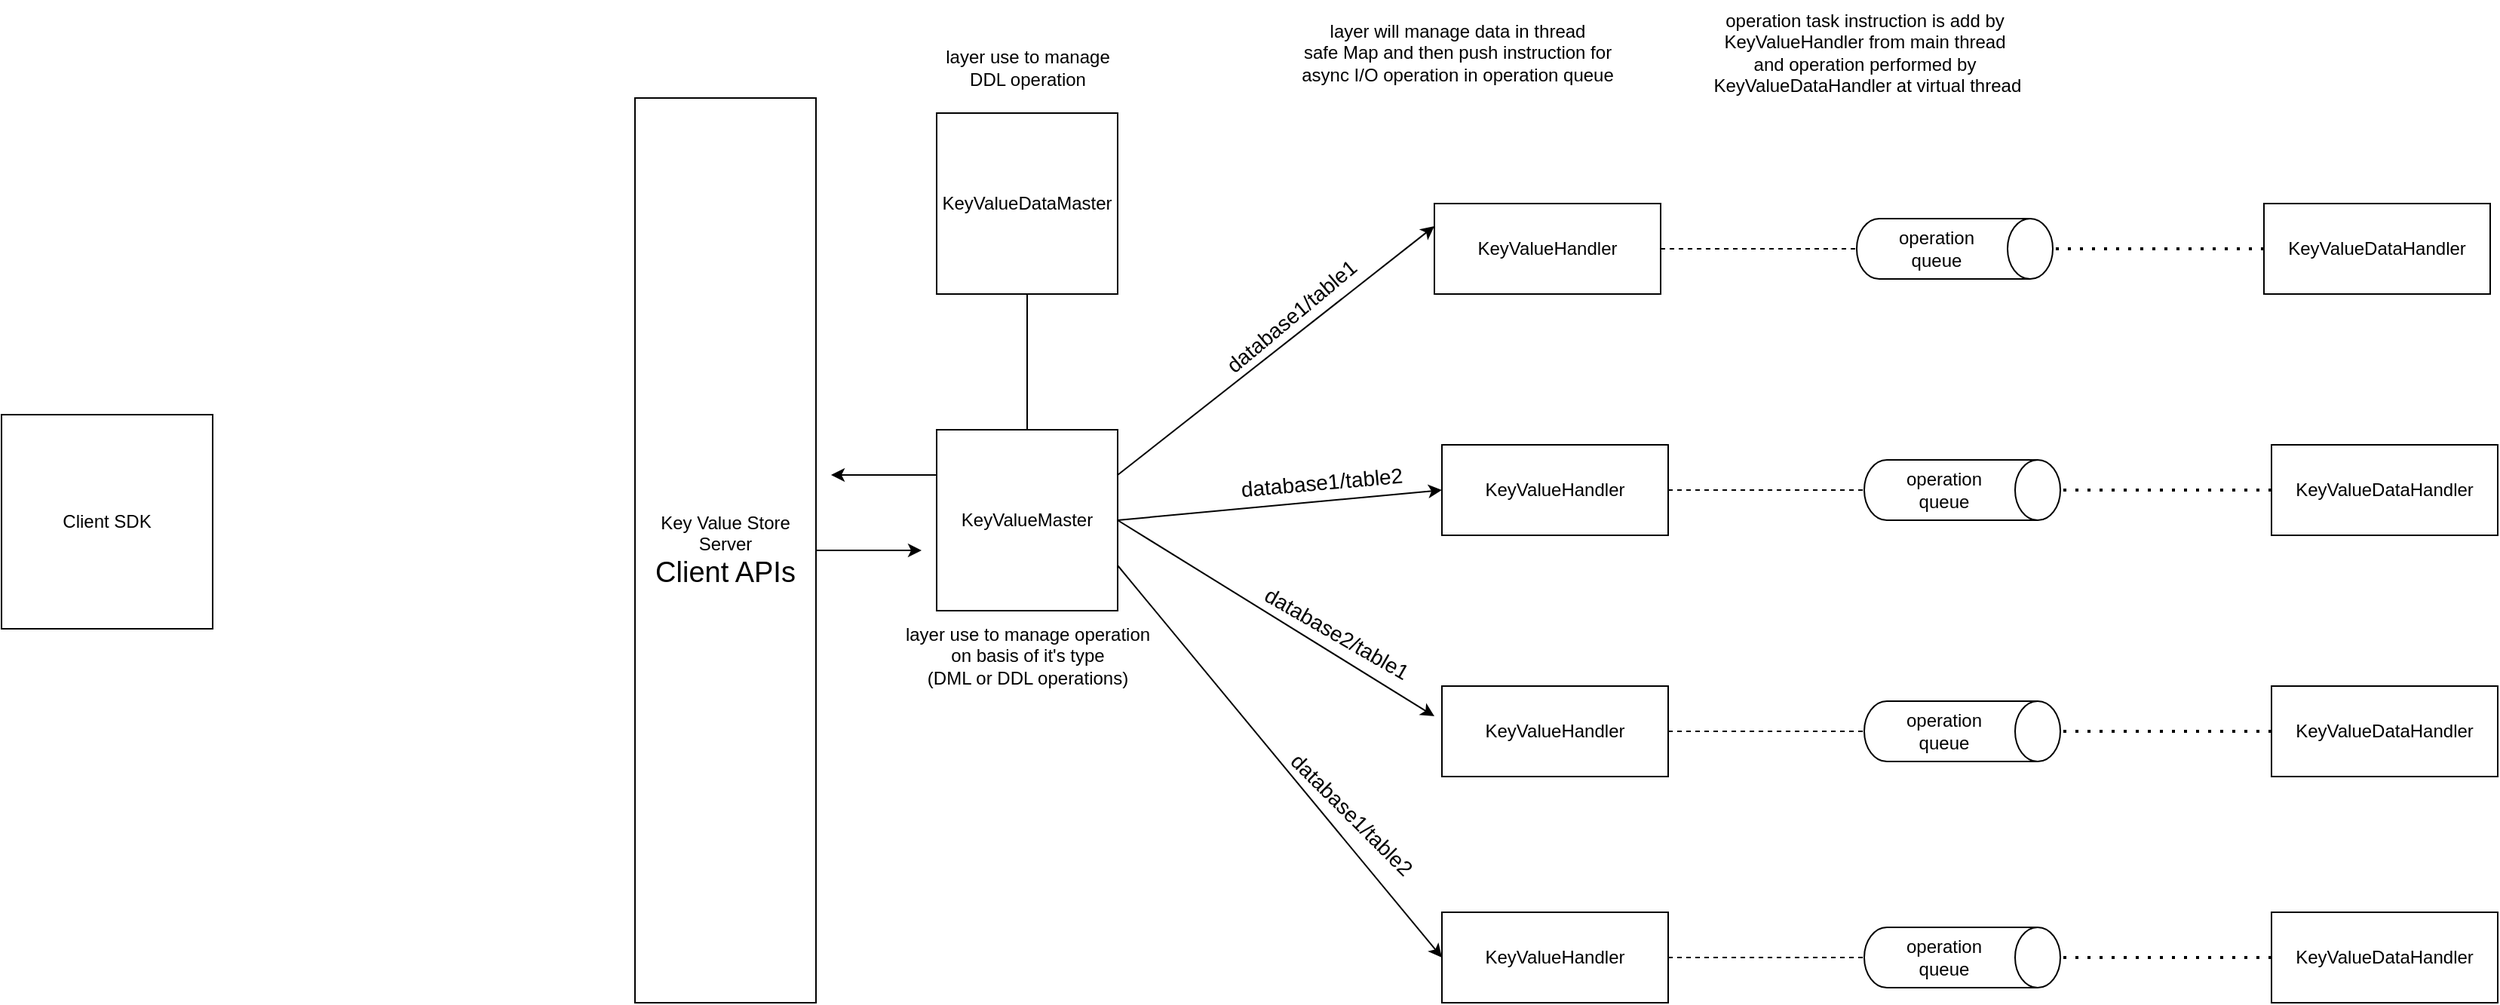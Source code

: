 <mxfile version="24.0.7" type="github">
  <diagram name="Page-1" id="otC6UkrBuinHcEKVRlpe">
    <mxGraphModel dx="2726" dy="1417" grid="1" gridSize="10" guides="1" tooltips="1" connect="1" arrows="0" fold="1" page="1" pageScale="1" pageWidth="1100" pageHeight="850" math="0" shadow="0">
      <root>
        <mxCell id="0" />
        <mxCell id="1" parent="0" />
        <mxCell id="kfZi4z5E8rtIzfBgZ30n-23" style="edgeStyle=none;rounded=0;orthogonalLoop=1;jettySize=auto;html=1;exitX=0.5;exitY=0;exitDx=0;exitDy=0;" parent="1" source="kfZi4z5E8rtIzfBgZ30n-21" edge="1">
          <mxGeometry relative="1" as="geometry">
            <mxPoint x="890" y="458" as="targetPoint" />
          </mxGeometry>
        </mxCell>
        <mxCell id="kfZi4z5E8rtIzfBgZ30n-21" value="Key Value Store Server&lt;div style=&quot;font-size: 19px;&quot;&gt;Client APIs&lt;/div&gt;" style="rounded=0;whiteSpace=wrap;html=1;direction=south;" parent="1" vertex="1">
          <mxGeometry x="700" y="158" width="120" height="600" as="geometry" />
        </mxCell>
        <mxCell id="kfZi4z5E8rtIzfBgZ30n-24" style="edgeStyle=none;rounded=0;orthogonalLoop=1;jettySize=auto;html=1;exitX=0;exitY=0.25;exitDx=0;exitDy=0;" parent="1" source="kfZi4z5E8rtIzfBgZ30n-22" edge="1">
          <mxGeometry relative="1" as="geometry">
            <mxPoint x="830" y="408" as="targetPoint" />
          </mxGeometry>
        </mxCell>
        <mxCell id="I3hXLlyxJEl5_7HpE7tm-16" style="edgeStyle=none;rounded=0;orthogonalLoop=1;jettySize=auto;html=1;exitX=1;exitY=0.25;exitDx=0;exitDy=0;entryX=0;entryY=0.25;entryDx=0;entryDy=0;" edge="1" parent="1" source="kfZi4z5E8rtIzfBgZ30n-22" target="kfZi4z5E8rtIzfBgZ30n-33">
          <mxGeometry relative="1" as="geometry">
            <mxPoint x="1230" y="258" as="targetPoint" />
          </mxGeometry>
        </mxCell>
        <mxCell id="I3hXLlyxJEl5_7HpE7tm-17" style="edgeStyle=none;rounded=0;orthogonalLoop=1;jettySize=auto;html=1;exitX=1;exitY=0.5;exitDx=0;exitDy=0;entryX=0;entryY=0.5;entryDx=0;entryDy=0;" edge="1" parent="1" source="kfZi4z5E8rtIzfBgZ30n-22" target="I3hXLlyxJEl5_7HpE7tm-11">
          <mxGeometry relative="1" as="geometry" />
        </mxCell>
        <mxCell id="I3hXLlyxJEl5_7HpE7tm-19" style="edgeStyle=none;rounded=0;orthogonalLoop=1;jettySize=auto;html=1;exitX=1;exitY=0.75;exitDx=0;exitDy=0;entryX=0;entryY=0.5;entryDx=0;entryDy=0;" edge="1" parent="1" source="kfZi4z5E8rtIzfBgZ30n-22" target="I3hXLlyxJEl5_7HpE7tm-1">
          <mxGeometry relative="1" as="geometry" />
        </mxCell>
        <mxCell id="kfZi4z5E8rtIzfBgZ30n-22" value="KeyValueMaster" style="whiteSpace=wrap;html=1;aspect=fixed;" parent="1" vertex="1">
          <mxGeometry x="900" y="378" width="120" height="120" as="geometry" />
        </mxCell>
        <mxCell id="kfZi4z5E8rtIzfBgZ30n-25" value="layer use to manage operation&lt;div&gt;on basis of it&#39;s type&lt;/div&gt;&lt;div&gt;(DML or DDL operations)&lt;/div&gt;" style="text;html=1;align=center;verticalAlign=middle;resizable=0;points=[];autosize=1;strokeColor=none;fillColor=none;" parent="1" vertex="1">
          <mxGeometry x="865" y="498" width="190" height="60" as="geometry" />
        </mxCell>
        <mxCell id="kfZi4z5E8rtIzfBgZ30n-26" value="KeyValueDataMaster" style="whiteSpace=wrap;html=1;aspect=fixed;" parent="1" vertex="1">
          <mxGeometry x="900" y="168" width="120" height="120" as="geometry" />
        </mxCell>
        <mxCell id="kfZi4z5E8rtIzfBgZ30n-31" value="" style="endArrow=none;html=1;rounded=0;exitX=0.5;exitY=0;exitDx=0;exitDy=0;entryX=0.5;entryY=1;entryDx=0;entryDy=0;" parent="1" source="kfZi4z5E8rtIzfBgZ30n-22" target="kfZi4z5E8rtIzfBgZ30n-26" edge="1">
          <mxGeometry width="50" height="50" relative="1" as="geometry">
            <mxPoint x="1020" y="438" as="sourcePoint" />
            <mxPoint x="1070" y="388" as="targetPoint" />
          </mxGeometry>
        </mxCell>
        <mxCell id="kfZi4z5E8rtIzfBgZ30n-32" value="layer use to manage&lt;div&gt;DDL operation&lt;/div&gt;" style="text;html=1;align=center;verticalAlign=middle;resizable=0;points=[];autosize=1;strokeColor=none;fillColor=none;" parent="1" vertex="1">
          <mxGeometry x="895" y="118" width="130" height="40" as="geometry" />
        </mxCell>
        <mxCell id="kfZi4z5E8rtIzfBgZ30n-33" value="KeyValueHandler" style="rounded=0;whiteSpace=wrap;html=1;" parent="1" vertex="1">
          <mxGeometry x="1230" y="228" width="150" height="60" as="geometry" />
        </mxCell>
        <mxCell id="kfZi4z5E8rtIzfBgZ30n-34" value="KeyValueDataHandler" style="rounded=0;whiteSpace=wrap;html=1;" parent="1" vertex="1">
          <mxGeometry x="1780" y="228" width="150" height="60" as="geometry" />
        </mxCell>
        <mxCell id="kfZi4z5E8rtIzfBgZ30n-36" value="operation&lt;div&gt;queue&lt;/div&gt;" style="shape=cylinder3;whiteSpace=wrap;html=1;boundedLbl=1;backgroundOutline=1;size=15;direction=south;" parent="1" vertex="1">
          <mxGeometry x="1510" y="238" width="130" height="40" as="geometry" />
        </mxCell>
        <mxCell id="kfZi4z5E8rtIzfBgZ30n-37" value="" style="endArrow=none;dashed=1;html=1;rounded=0;exitX=1;exitY=0.5;exitDx=0;exitDy=0;entryX=0.5;entryY=1;entryDx=0;entryDy=0;entryPerimeter=0;" parent="1" source="kfZi4z5E8rtIzfBgZ30n-33" target="kfZi4z5E8rtIzfBgZ30n-36" edge="1">
          <mxGeometry width="50" height="50" relative="1" as="geometry">
            <mxPoint x="1440" y="308" as="sourcePoint" />
            <mxPoint x="1490" y="258" as="targetPoint" />
          </mxGeometry>
        </mxCell>
        <mxCell id="kfZi4z5E8rtIzfBgZ30n-39" value="" style="endArrow=none;dashed=1;html=1;dashPattern=1 3;strokeWidth=2;rounded=0;entryX=0.5;entryY=0;entryDx=0;entryDy=0;entryPerimeter=0;exitX=0;exitY=0.5;exitDx=0;exitDy=0;" parent="1" source="kfZi4z5E8rtIzfBgZ30n-34" target="kfZi4z5E8rtIzfBgZ30n-36" edge="1">
          <mxGeometry width="50" height="50" relative="1" as="geometry">
            <mxPoint x="1290" y="488" as="sourcePoint" />
            <mxPoint x="1340" y="438" as="targetPoint" />
          </mxGeometry>
        </mxCell>
        <mxCell id="kfZi4z5E8rtIzfBgZ30n-40" value="layer will manage data in thread&lt;div&gt;safe Map and then push instruction for&lt;/div&gt;&lt;div&gt;async I/O operation in operation queue&lt;/div&gt;" style="text;html=1;align=center;verticalAlign=middle;resizable=0;points=[];autosize=1;strokeColor=none;fillColor=none;" parent="1" vertex="1">
          <mxGeometry x="1130" y="98" width="230" height="60" as="geometry" />
        </mxCell>
        <mxCell id="kfZi4z5E8rtIzfBgZ30n-41" value="operation task instruction is add by&lt;div&gt;KeyValueHandler from main thread&lt;/div&gt;&lt;div&gt;and operation performed by&lt;/div&gt;&lt;div&gt;&amp;nbsp;KeyValueDataHandler at virtual thread&lt;/div&gt;" style="text;html=1;align=center;verticalAlign=middle;resizable=0;points=[];autosize=1;strokeColor=none;fillColor=none;" parent="1" vertex="1">
          <mxGeometry x="1400" y="93" width="230" height="70" as="geometry" />
        </mxCell>
        <mxCell id="I3hXLlyxJEl5_7HpE7tm-1" value="KeyValueHandler" style="rounded=0;whiteSpace=wrap;html=1;" vertex="1" parent="1">
          <mxGeometry x="1235" y="698" width="150" height="60" as="geometry" />
        </mxCell>
        <mxCell id="I3hXLlyxJEl5_7HpE7tm-2" value="KeyValueDataHandler" style="rounded=0;whiteSpace=wrap;html=1;" vertex="1" parent="1">
          <mxGeometry x="1785" y="698" width="150" height="60" as="geometry" />
        </mxCell>
        <mxCell id="I3hXLlyxJEl5_7HpE7tm-3" value="operation&lt;div&gt;queue&lt;/div&gt;" style="shape=cylinder3;whiteSpace=wrap;html=1;boundedLbl=1;backgroundOutline=1;size=15;direction=south;" vertex="1" parent="1">
          <mxGeometry x="1515" y="708" width="130" height="40" as="geometry" />
        </mxCell>
        <mxCell id="I3hXLlyxJEl5_7HpE7tm-4" value="" style="endArrow=none;dashed=1;html=1;rounded=0;exitX=1;exitY=0.5;exitDx=0;exitDy=0;entryX=0.5;entryY=1;entryDx=0;entryDy=0;entryPerimeter=0;" edge="1" parent="1" source="I3hXLlyxJEl5_7HpE7tm-1" target="I3hXLlyxJEl5_7HpE7tm-3">
          <mxGeometry width="50" height="50" relative="1" as="geometry">
            <mxPoint x="1445" y="778" as="sourcePoint" />
            <mxPoint x="1495" y="728" as="targetPoint" />
          </mxGeometry>
        </mxCell>
        <mxCell id="I3hXLlyxJEl5_7HpE7tm-5" value="" style="endArrow=none;dashed=1;html=1;dashPattern=1 3;strokeWidth=2;rounded=0;entryX=0.5;entryY=0;entryDx=0;entryDy=0;entryPerimeter=0;exitX=0;exitY=0.5;exitDx=0;exitDy=0;" edge="1" parent="1" source="I3hXLlyxJEl5_7HpE7tm-2" target="I3hXLlyxJEl5_7HpE7tm-3">
          <mxGeometry width="50" height="50" relative="1" as="geometry">
            <mxPoint x="1295" y="958" as="sourcePoint" />
            <mxPoint x="1345" y="908" as="targetPoint" />
          </mxGeometry>
        </mxCell>
        <mxCell id="I3hXLlyxJEl5_7HpE7tm-6" value="KeyValueHandler" style="rounded=0;whiteSpace=wrap;html=1;" vertex="1" parent="1">
          <mxGeometry x="1235" y="548" width="150" height="60" as="geometry" />
        </mxCell>
        <mxCell id="I3hXLlyxJEl5_7HpE7tm-7" value="KeyValueDataHandler" style="rounded=0;whiteSpace=wrap;html=1;" vertex="1" parent="1">
          <mxGeometry x="1785" y="548" width="150" height="60" as="geometry" />
        </mxCell>
        <mxCell id="I3hXLlyxJEl5_7HpE7tm-8" value="operation&lt;div&gt;queue&lt;/div&gt;" style="shape=cylinder3;whiteSpace=wrap;html=1;boundedLbl=1;backgroundOutline=1;size=15;direction=south;" vertex="1" parent="1">
          <mxGeometry x="1515" y="558" width="130" height="40" as="geometry" />
        </mxCell>
        <mxCell id="I3hXLlyxJEl5_7HpE7tm-9" value="" style="endArrow=none;dashed=1;html=1;rounded=0;exitX=1;exitY=0.5;exitDx=0;exitDy=0;entryX=0.5;entryY=1;entryDx=0;entryDy=0;entryPerimeter=0;" edge="1" parent="1" source="I3hXLlyxJEl5_7HpE7tm-6" target="I3hXLlyxJEl5_7HpE7tm-8">
          <mxGeometry width="50" height="50" relative="1" as="geometry">
            <mxPoint x="1445" y="628" as="sourcePoint" />
            <mxPoint x="1495" y="578" as="targetPoint" />
          </mxGeometry>
        </mxCell>
        <mxCell id="I3hXLlyxJEl5_7HpE7tm-10" value="" style="endArrow=none;dashed=1;html=1;dashPattern=1 3;strokeWidth=2;rounded=0;entryX=0.5;entryY=0;entryDx=0;entryDy=0;entryPerimeter=0;exitX=0;exitY=0.5;exitDx=0;exitDy=0;" edge="1" parent="1" source="I3hXLlyxJEl5_7HpE7tm-7" target="I3hXLlyxJEl5_7HpE7tm-8">
          <mxGeometry width="50" height="50" relative="1" as="geometry">
            <mxPoint x="1295" y="808" as="sourcePoint" />
            <mxPoint x="1345" y="758" as="targetPoint" />
          </mxGeometry>
        </mxCell>
        <mxCell id="I3hXLlyxJEl5_7HpE7tm-11" value="KeyValueHandler" style="rounded=0;whiteSpace=wrap;html=1;" vertex="1" parent="1">
          <mxGeometry x="1235" y="388" width="150" height="60" as="geometry" />
        </mxCell>
        <mxCell id="I3hXLlyxJEl5_7HpE7tm-12" value="KeyValueDataHandler" style="rounded=0;whiteSpace=wrap;html=1;" vertex="1" parent="1">
          <mxGeometry x="1785" y="388" width="150" height="60" as="geometry" />
        </mxCell>
        <mxCell id="I3hXLlyxJEl5_7HpE7tm-13" value="operation&lt;div&gt;queue&lt;/div&gt;" style="shape=cylinder3;whiteSpace=wrap;html=1;boundedLbl=1;backgroundOutline=1;size=15;direction=south;" vertex="1" parent="1">
          <mxGeometry x="1515" y="398" width="130" height="40" as="geometry" />
        </mxCell>
        <mxCell id="I3hXLlyxJEl5_7HpE7tm-14" value="" style="endArrow=none;dashed=1;html=1;rounded=0;exitX=1;exitY=0.5;exitDx=0;exitDy=0;entryX=0.5;entryY=1;entryDx=0;entryDy=0;entryPerimeter=0;" edge="1" parent="1" source="I3hXLlyxJEl5_7HpE7tm-11" target="I3hXLlyxJEl5_7HpE7tm-13">
          <mxGeometry width="50" height="50" relative="1" as="geometry">
            <mxPoint x="1445" y="468" as="sourcePoint" />
            <mxPoint x="1495" y="418" as="targetPoint" />
          </mxGeometry>
        </mxCell>
        <mxCell id="I3hXLlyxJEl5_7HpE7tm-15" value="" style="endArrow=none;dashed=1;html=1;dashPattern=1 3;strokeWidth=2;rounded=0;entryX=0.5;entryY=0;entryDx=0;entryDy=0;entryPerimeter=0;exitX=0;exitY=0.5;exitDx=0;exitDy=0;" edge="1" parent="1" source="I3hXLlyxJEl5_7HpE7tm-12" target="I3hXLlyxJEl5_7HpE7tm-13">
          <mxGeometry width="50" height="50" relative="1" as="geometry">
            <mxPoint x="1295" y="648" as="sourcePoint" />
            <mxPoint x="1345" y="598" as="targetPoint" />
          </mxGeometry>
        </mxCell>
        <mxCell id="I3hXLlyxJEl5_7HpE7tm-20" value="database1/table1" style="text;html=1;align=center;verticalAlign=middle;resizable=0;points=[];autosize=1;strokeColor=none;fillColor=none;spacing=3;fontSize=14;rotation=-40;" vertex="1" parent="1">
          <mxGeometry x="1070" y="288" width="130" height="30" as="geometry" />
        </mxCell>
        <mxCell id="I3hXLlyxJEl5_7HpE7tm-21" value="&lt;font style=&quot;font-size: 14px;&quot;&gt;database1/table2&lt;/font&gt;" style="text;html=1;align=center;verticalAlign=middle;resizable=0;points=[];autosize=1;strokeColor=none;fillColor=none;rotation=-5;" vertex="1" parent="1">
          <mxGeometry x="1090" y="398" width="130" height="30" as="geometry" />
        </mxCell>
        <mxCell id="I3hXLlyxJEl5_7HpE7tm-23" value="" style="edgeStyle=none;rounded=0;orthogonalLoop=1;jettySize=auto;html=1;exitX=1;exitY=0.5;exitDx=0;exitDy=0;" edge="1" parent="1" source="kfZi4z5E8rtIzfBgZ30n-22">
          <mxGeometry relative="1" as="geometry">
            <mxPoint x="1020" y="438" as="sourcePoint" />
            <mxPoint x="1230" y="568" as="targetPoint" />
          </mxGeometry>
        </mxCell>
        <mxCell id="I3hXLlyxJEl5_7HpE7tm-22" value="&lt;font style=&quot;font-size: 14px;&quot;&gt;database2/table1&lt;/font&gt;" style="text;html=1;align=center;verticalAlign=middle;resizable=0;points=[];autosize=1;strokeColor=none;fillColor=none;rotation=30;" vertex="1" parent="1">
          <mxGeometry x="1100" y="498" width="130" height="30" as="geometry" />
        </mxCell>
        <mxCell id="I3hXLlyxJEl5_7HpE7tm-24" value="&lt;font style=&quot;font-size: 14px;&quot;&gt;database1/table2&lt;/font&gt;" style="text;html=1;align=center;verticalAlign=middle;resizable=0;points=[];autosize=1;strokeColor=none;fillColor=none;rotation=45;" vertex="1" parent="1">
          <mxGeometry x="1110" y="618" width="130" height="30" as="geometry" />
        </mxCell>
        <mxCell id="I3hXLlyxJEl5_7HpE7tm-26" value="Client SDK" style="rounded=0;whiteSpace=wrap;html=1;" vertex="1" parent="1">
          <mxGeometry x="280" y="368" width="140" height="142" as="geometry" />
        </mxCell>
      </root>
    </mxGraphModel>
  </diagram>
</mxfile>
